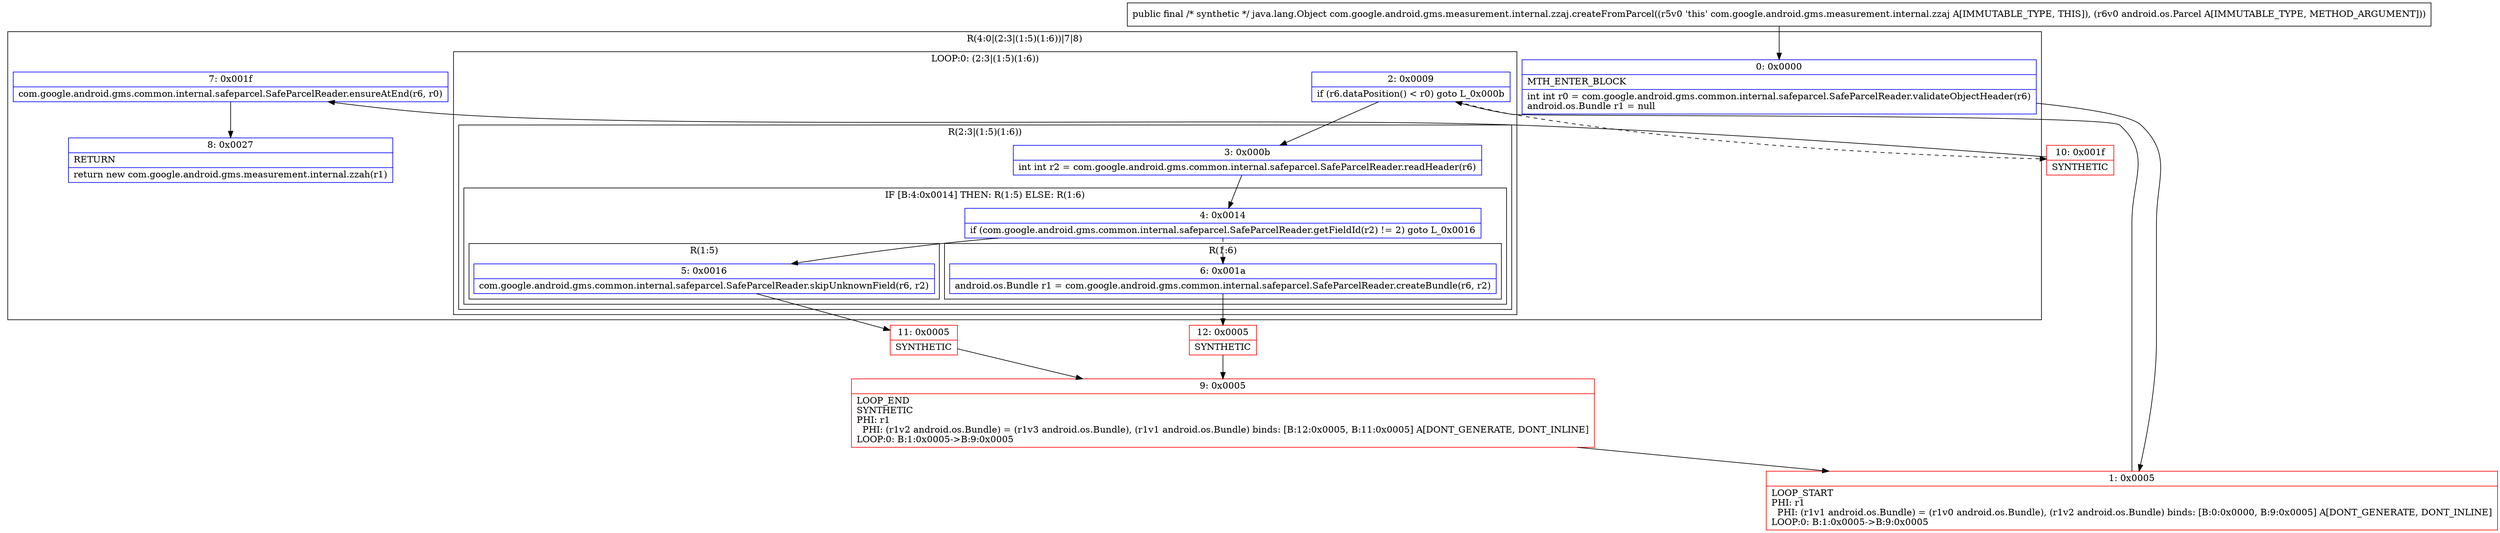 digraph "CFG forcom.google.android.gms.measurement.internal.zzaj.createFromParcel(Landroid\/os\/Parcel;)Ljava\/lang\/Object;" {
subgraph cluster_Region_934534445 {
label = "R(4:0|(2:3|(1:5)(1:6))|7|8)";
node [shape=record,color=blue];
Node_0 [shape=record,label="{0\:\ 0x0000|MTH_ENTER_BLOCK\l|int int r0 = com.google.android.gms.common.internal.safeparcel.SafeParcelReader.validateObjectHeader(r6)\landroid.os.Bundle r1 = null\l}"];
subgraph cluster_LoopRegion_57395114 {
label = "LOOP:0: (2:3|(1:5)(1:6))";
node [shape=record,color=blue];
Node_2 [shape=record,label="{2\:\ 0x0009|if (r6.dataPosition() \< r0) goto L_0x000b\l}"];
subgraph cluster_Region_769441272 {
label = "R(2:3|(1:5)(1:6))";
node [shape=record,color=blue];
Node_3 [shape=record,label="{3\:\ 0x000b|int int r2 = com.google.android.gms.common.internal.safeparcel.SafeParcelReader.readHeader(r6)\l}"];
subgraph cluster_IfRegion_78596059 {
label = "IF [B:4:0x0014] THEN: R(1:5) ELSE: R(1:6)";
node [shape=record,color=blue];
Node_4 [shape=record,label="{4\:\ 0x0014|if (com.google.android.gms.common.internal.safeparcel.SafeParcelReader.getFieldId(r2) != 2) goto L_0x0016\l}"];
subgraph cluster_Region_1495570035 {
label = "R(1:5)";
node [shape=record,color=blue];
Node_5 [shape=record,label="{5\:\ 0x0016|com.google.android.gms.common.internal.safeparcel.SafeParcelReader.skipUnknownField(r6, r2)\l}"];
}
subgraph cluster_Region_66378017 {
label = "R(1:6)";
node [shape=record,color=blue];
Node_6 [shape=record,label="{6\:\ 0x001a|android.os.Bundle r1 = com.google.android.gms.common.internal.safeparcel.SafeParcelReader.createBundle(r6, r2)\l}"];
}
}
}
}
Node_7 [shape=record,label="{7\:\ 0x001f|com.google.android.gms.common.internal.safeparcel.SafeParcelReader.ensureAtEnd(r6, r0)\l}"];
Node_8 [shape=record,label="{8\:\ 0x0027|RETURN\l|return new com.google.android.gms.measurement.internal.zzah(r1)\l}"];
}
Node_1 [shape=record,color=red,label="{1\:\ 0x0005|LOOP_START\lPHI: r1 \l  PHI: (r1v1 android.os.Bundle) = (r1v0 android.os.Bundle), (r1v2 android.os.Bundle) binds: [B:0:0x0000, B:9:0x0005] A[DONT_GENERATE, DONT_INLINE]\lLOOP:0: B:1:0x0005\-\>B:9:0x0005\l}"];
Node_9 [shape=record,color=red,label="{9\:\ 0x0005|LOOP_END\lSYNTHETIC\lPHI: r1 \l  PHI: (r1v2 android.os.Bundle) = (r1v3 android.os.Bundle), (r1v1 android.os.Bundle) binds: [B:12:0x0005, B:11:0x0005] A[DONT_GENERATE, DONT_INLINE]\lLOOP:0: B:1:0x0005\-\>B:9:0x0005\l}"];
Node_10 [shape=record,color=red,label="{10\:\ 0x001f|SYNTHETIC\l}"];
Node_11 [shape=record,color=red,label="{11\:\ 0x0005|SYNTHETIC\l}"];
Node_12 [shape=record,color=red,label="{12\:\ 0x0005|SYNTHETIC\l}"];
MethodNode[shape=record,label="{public final \/* synthetic *\/ java.lang.Object com.google.android.gms.measurement.internal.zzaj.createFromParcel((r5v0 'this' com.google.android.gms.measurement.internal.zzaj A[IMMUTABLE_TYPE, THIS]), (r6v0 android.os.Parcel A[IMMUTABLE_TYPE, METHOD_ARGUMENT])) }"];
MethodNode -> Node_0;
Node_0 -> Node_1;
Node_2 -> Node_3;
Node_2 -> Node_10[style=dashed];
Node_3 -> Node_4;
Node_4 -> Node_5;
Node_4 -> Node_6[style=dashed];
Node_5 -> Node_11;
Node_6 -> Node_12;
Node_7 -> Node_8;
Node_1 -> Node_2;
Node_9 -> Node_1;
Node_10 -> Node_7;
Node_11 -> Node_9;
Node_12 -> Node_9;
}

